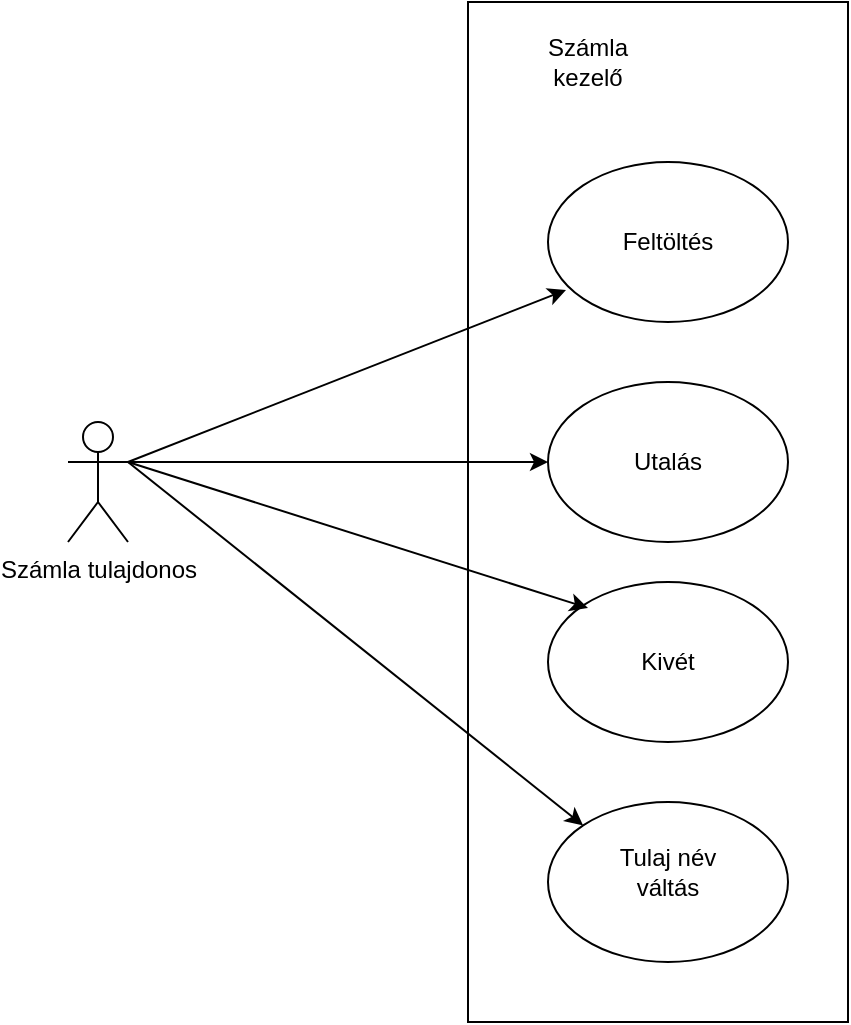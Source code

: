<mxfile version="14.6.6" type="device"><diagram id="nOeKY-JhFhfMRlfO681T" name="Page-1"><mxGraphModel dx="1422" dy="791" grid="1" gridSize="10" guides="1" tooltips="1" connect="1" arrows="1" fold="1" page="1" pageScale="1" pageWidth="827" pageHeight="1169" math="0" shadow="0"><root><mxCell id="0"/><mxCell id="1" parent="0"/><mxCell id="DD-JSFuSbNWkIxytK9Jk-1" value="Feltöltés" style="text;html=1;strokeColor=none;fillColor=none;align=center;verticalAlign=middle;whiteSpace=wrap;rounded=0;" vertex="1" parent="1"><mxGeometry x="370" y="170" width="60" height="40" as="geometry"/></mxCell><mxCell id="DD-JSFuSbNWkIxytK9Jk-3" value="Utalás" style="text;html=1;strokeColor=none;fillColor=none;align=center;verticalAlign=middle;whiteSpace=wrap;rounded=0;" vertex="1" parent="1"><mxGeometry x="380" y="290" width="40" height="20" as="geometry"/></mxCell><mxCell id="DD-JSFuSbNWkIxytK9Jk-4" value="Kivét" style="text;html=1;strokeColor=none;fillColor=none;align=center;verticalAlign=middle;whiteSpace=wrap;rounded=0;" vertex="1" parent="1"><mxGeometry x="380" y="390" width="40" height="20" as="geometry"/></mxCell><mxCell id="DD-JSFuSbNWkIxytK9Jk-5" value="Tulaj név váltás" style="text;html=1;strokeColor=none;fillColor=none;align=center;verticalAlign=middle;whiteSpace=wrap;rounded=0;" vertex="1" parent="1"><mxGeometry x="360" y="480" width="80" height="50" as="geometry"/></mxCell><mxCell id="DD-JSFuSbNWkIxytK9Jk-6" value="" style="ellipse;whiteSpace=wrap;html=1;fillColor=none;" vertex="1" parent="1"><mxGeometry x="340" y="150" width="120" height="80" as="geometry"/></mxCell><mxCell id="DD-JSFuSbNWkIxytK9Jk-7" value="" style="ellipse;whiteSpace=wrap;html=1;fillColor=none;" vertex="1" parent="1"><mxGeometry x="340" y="260" width="120" height="80" as="geometry"/></mxCell><mxCell id="DD-JSFuSbNWkIxytK9Jk-8" value="" style="ellipse;whiteSpace=wrap;html=1;fillColor=none;" vertex="1" parent="1"><mxGeometry x="340" y="360" width="120" height="80" as="geometry"/></mxCell><mxCell id="DD-JSFuSbNWkIxytK9Jk-9" value="" style="ellipse;whiteSpace=wrap;html=1;fillColor=none;" vertex="1" parent="1"><mxGeometry x="340" y="470" width="120" height="80" as="geometry"/></mxCell><mxCell id="DD-JSFuSbNWkIxytK9Jk-11" value="Számla kezelő" style="text;html=1;strokeColor=none;fillColor=none;align=center;verticalAlign=middle;whiteSpace=wrap;rounded=0;" vertex="1" parent="1"><mxGeometry x="320" y="90" width="80" height="20" as="geometry"/></mxCell><mxCell id="DD-JSFuSbNWkIxytK9Jk-12" value="Számla tulajdonos" style="shape=umlActor;verticalLabelPosition=bottom;verticalAlign=top;html=1;outlineConnect=0;fillColor=none;" vertex="1" parent="1"><mxGeometry x="100" y="280" width="30" height="60" as="geometry"/></mxCell><mxCell id="DD-JSFuSbNWkIxytK9Jk-15" value="" style="endArrow=classic;html=1;exitX=1;exitY=0.333;exitDx=0;exitDy=0;exitPerimeter=0;entryX=0.075;entryY=0.8;entryDx=0;entryDy=0;entryPerimeter=0;" edge="1" parent="1" source="DD-JSFuSbNWkIxytK9Jk-12" target="DD-JSFuSbNWkIxytK9Jk-6"><mxGeometry width="50" height="50" relative="1" as="geometry"><mxPoint x="390" y="490" as="sourcePoint"/><mxPoint x="440" y="440" as="targetPoint"/></mxGeometry></mxCell><mxCell id="DD-JSFuSbNWkIxytK9Jk-16" value="" style="endArrow=classic;html=1;exitX=1;exitY=0.333;exitDx=0;exitDy=0;exitPerimeter=0;entryX=0;entryY=0.5;entryDx=0;entryDy=0;" edge="1" parent="1" source="DD-JSFuSbNWkIxytK9Jk-12" target="DD-JSFuSbNWkIxytK9Jk-7"><mxGeometry width="50" height="50" relative="1" as="geometry"><mxPoint x="390" y="490" as="sourcePoint"/><mxPoint x="440" y="440" as="targetPoint"/></mxGeometry></mxCell><mxCell id="DD-JSFuSbNWkIxytK9Jk-17" value="" style="endArrow=classic;html=1;" edge="1" parent="1"><mxGeometry width="50" height="50" relative="1" as="geometry"><mxPoint x="130" y="300" as="sourcePoint"/><mxPoint x="360" y="373" as="targetPoint"/></mxGeometry></mxCell><mxCell id="DD-JSFuSbNWkIxytK9Jk-18" value="" style="endArrow=classic;html=1;entryX=0;entryY=0;entryDx=0;entryDy=0;" edge="1" parent="1" target="DD-JSFuSbNWkIxytK9Jk-9"><mxGeometry width="50" height="50" relative="1" as="geometry"><mxPoint x="130" y="300" as="sourcePoint"/><mxPoint x="440" y="440" as="targetPoint"/></mxGeometry></mxCell><mxCell id="DD-JSFuSbNWkIxytK9Jk-19" value="" style="rounded=0;whiteSpace=wrap;html=1;fillColor=none;" vertex="1" parent="1"><mxGeometry x="300" y="70" width="190" height="510" as="geometry"/></mxCell></root></mxGraphModel></diagram></mxfile>